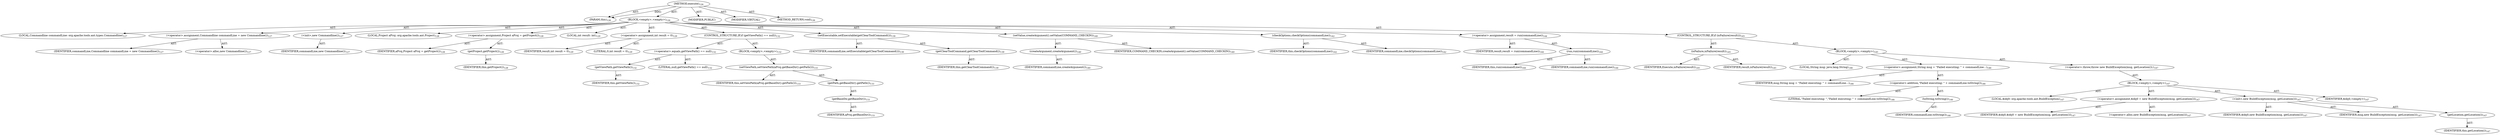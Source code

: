 digraph "execute" {  
"111669149696" [label = <(METHOD,execute)<SUB>126</SUB>> ]
"115964116992" [label = <(PARAM,this)<SUB>126</SUB>> ]
"25769803776" [label = <(BLOCK,&lt;empty&gt;,&lt;empty&gt;)<SUB>126</SUB>> ]
"94489280512" [label = <(LOCAL,Commandline commandLine: org.apache.tools.ant.types.Commandline)<SUB>127</SUB>> ]
"30064771072" [label = <(&lt;operator&gt;.assignment,Commandline commandLine = new Commandline())<SUB>127</SUB>> ]
"68719476756" [label = <(IDENTIFIER,commandLine,Commandline commandLine = new Commandline())<SUB>127</SUB>> ]
"30064771073" [label = <(&lt;operator&gt;.alloc,new Commandline())<SUB>127</SUB>> ]
"30064771074" [label = <(&lt;init&gt;,new Commandline())<SUB>127</SUB>> ]
"68719476757" [label = <(IDENTIFIER,commandLine,new Commandline())<SUB>127</SUB>> ]
"94489280513" [label = <(LOCAL,Project aProj: org.apache.tools.ant.Project)<SUB>128</SUB>> ]
"30064771075" [label = <(&lt;operator&gt;.assignment,Project aProj = getProject())<SUB>128</SUB>> ]
"68719476758" [label = <(IDENTIFIER,aProj,Project aProj = getProject())<SUB>128</SUB>> ]
"30064771076" [label = <(getProject,getProject())<SUB>128</SUB>> ]
"68719476736" [label = <(IDENTIFIER,this,getProject())<SUB>128</SUB>> ]
"94489280514" [label = <(LOCAL,int result: int)<SUB>129</SUB>> ]
"30064771077" [label = <(&lt;operator&gt;.assignment,int result = 0)<SUB>129</SUB>> ]
"68719476759" [label = <(IDENTIFIER,result,int result = 0)<SUB>129</SUB>> ]
"90194313216" [label = <(LITERAL,0,int result = 0)<SUB>129</SUB>> ]
"47244640256" [label = <(CONTROL_STRUCTURE,IF,if (getViewPath() == null))<SUB>132</SUB>> ]
"30064771078" [label = <(&lt;operator&gt;.equals,getViewPath() == null)<SUB>132</SUB>> ]
"30064771079" [label = <(getViewPath,getViewPath())<SUB>132</SUB>> ]
"68719476737" [label = <(IDENTIFIER,this,getViewPath())<SUB>132</SUB>> ]
"90194313217" [label = <(LITERAL,null,getViewPath() == null)<SUB>132</SUB>> ]
"25769803777" [label = <(BLOCK,&lt;empty&gt;,&lt;empty&gt;)<SUB>132</SUB>> ]
"30064771080" [label = <(setViewPath,setViewPath(aProj.getBaseDir().getPath()))<SUB>133</SUB>> ]
"68719476738" [label = <(IDENTIFIER,this,setViewPath(aProj.getBaseDir().getPath()))<SUB>133</SUB>> ]
"30064771081" [label = <(getPath,getBaseDir().getPath())<SUB>133</SUB>> ]
"30064771082" [label = <(getBaseDir,getBaseDir())<SUB>133</SUB>> ]
"68719476760" [label = <(IDENTIFIER,aProj,getBaseDir())<SUB>133</SUB>> ]
"30064771083" [label = <(setExecutable,setExecutable(getClearToolCommand()))<SUB>139</SUB>> ]
"68719476761" [label = <(IDENTIFIER,commandLine,setExecutable(getClearToolCommand()))<SUB>139</SUB>> ]
"30064771084" [label = <(getClearToolCommand,getClearToolCommand())<SUB>139</SUB>> ]
"68719476739" [label = <(IDENTIFIER,this,getClearToolCommand())<SUB>139</SUB>> ]
"30064771085" [label = <(setValue,createArgument().setValue(COMMAND_CHECKIN))<SUB>140</SUB>> ]
"30064771086" [label = <(createArgument,createArgument())<SUB>140</SUB>> ]
"68719476762" [label = <(IDENTIFIER,commandLine,createArgument())<SUB>140</SUB>> ]
"68719476763" [label = <(IDENTIFIER,COMMAND_CHECKIN,createArgument().setValue(COMMAND_CHECKIN))<SUB>140</SUB>> ]
"30064771087" [label = <(checkOptions,checkOptions(commandLine))<SUB>142</SUB>> ]
"68719476740" [label = <(IDENTIFIER,this,checkOptions(commandLine))<SUB>142</SUB>> ]
"68719476764" [label = <(IDENTIFIER,commandLine,checkOptions(commandLine))<SUB>142</SUB>> ]
"30064771088" [label = <(&lt;operator&gt;.assignment,result = run(commandLine))<SUB>144</SUB>> ]
"68719476765" [label = <(IDENTIFIER,result,result = run(commandLine))<SUB>144</SUB>> ]
"30064771089" [label = <(run,run(commandLine))<SUB>144</SUB>> ]
"68719476741" [label = <(IDENTIFIER,this,run(commandLine))<SUB>144</SUB>> ]
"68719476766" [label = <(IDENTIFIER,commandLine,run(commandLine))<SUB>144</SUB>> ]
"47244640257" [label = <(CONTROL_STRUCTURE,IF,if (isFailure(result)))<SUB>145</SUB>> ]
"30064771090" [label = <(isFailure,isFailure(result))<SUB>145</SUB>> ]
"68719476767" [label = <(IDENTIFIER,Execute,isFailure(result))<SUB>145</SUB>> ]
"68719476768" [label = <(IDENTIFIER,result,isFailure(result))<SUB>145</SUB>> ]
"25769803778" [label = <(BLOCK,&lt;empty&gt;,&lt;empty&gt;)<SUB>145</SUB>> ]
"94489280515" [label = <(LOCAL,String msg: java.lang.String)<SUB>146</SUB>> ]
"30064771091" [label = <(&lt;operator&gt;.assignment,String msg = &quot;Failed executing: &quot; + commandLine...)<SUB>146</SUB>> ]
"68719476769" [label = <(IDENTIFIER,msg,String msg = &quot;Failed executing: &quot; + commandLine...)<SUB>146</SUB>> ]
"30064771092" [label = <(&lt;operator&gt;.addition,&quot;Failed executing: &quot; + commandLine.toString())<SUB>146</SUB>> ]
"90194313218" [label = <(LITERAL,&quot;Failed executing: &quot;,&quot;Failed executing: &quot; + commandLine.toString())<SUB>146</SUB>> ]
"30064771093" [label = <(toString,toString())<SUB>146</SUB>> ]
"68719476770" [label = <(IDENTIFIER,commandLine,toString())<SUB>146</SUB>> ]
"30064771094" [label = <(&lt;operator&gt;.throw,throw new BuildException(msg, getLocation());)<SUB>147</SUB>> ]
"25769803779" [label = <(BLOCK,&lt;empty&gt;,&lt;empty&gt;)<SUB>147</SUB>> ]
"94489280516" [label = <(LOCAL,$obj0: org.apache.tools.ant.BuildException)<SUB>147</SUB>> ]
"30064771095" [label = <(&lt;operator&gt;.assignment,$obj0 = new BuildException(msg, getLocation()))<SUB>147</SUB>> ]
"68719476771" [label = <(IDENTIFIER,$obj0,$obj0 = new BuildException(msg, getLocation()))<SUB>147</SUB>> ]
"30064771096" [label = <(&lt;operator&gt;.alloc,new BuildException(msg, getLocation()))<SUB>147</SUB>> ]
"30064771097" [label = <(&lt;init&gt;,new BuildException(msg, getLocation()))<SUB>147</SUB>> ]
"68719476772" [label = <(IDENTIFIER,$obj0,new BuildException(msg, getLocation()))<SUB>147</SUB>> ]
"68719476773" [label = <(IDENTIFIER,msg,new BuildException(msg, getLocation()))<SUB>147</SUB>> ]
"30064771098" [label = <(getLocation,getLocation())<SUB>147</SUB>> ]
"68719476742" [label = <(IDENTIFIER,this,getLocation())<SUB>147</SUB>> ]
"68719476774" [label = <(IDENTIFIER,$obj0,&lt;empty&gt;)<SUB>147</SUB>> ]
"133143986182" [label = <(MODIFIER,PUBLIC)> ]
"133143986183" [label = <(MODIFIER,VIRTUAL)> ]
"128849018880" [label = <(METHOD_RETURN,void)<SUB>126</SUB>> ]
  "111669149696" -> "115964116992"  [ label = "AST: "] 
  "111669149696" -> "25769803776"  [ label = "AST: "] 
  "111669149696" -> "133143986182"  [ label = "AST: "] 
  "111669149696" -> "133143986183"  [ label = "AST: "] 
  "111669149696" -> "128849018880"  [ label = "AST: "] 
  "25769803776" -> "94489280512"  [ label = "AST: "] 
  "25769803776" -> "30064771072"  [ label = "AST: "] 
  "25769803776" -> "30064771074"  [ label = "AST: "] 
  "25769803776" -> "94489280513"  [ label = "AST: "] 
  "25769803776" -> "30064771075"  [ label = "AST: "] 
  "25769803776" -> "94489280514"  [ label = "AST: "] 
  "25769803776" -> "30064771077"  [ label = "AST: "] 
  "25769803776" -> "47244640256"  [ label = "AST: "] 
  "25769803776" -> "30064771083"  [ label = "AST: "] 
  "25769803776" -> "30064771085"  [ label = "AST: "] 
  "25769803776" -> "30064771087"  [ label = "AST: "] 
  "25769803776" -> "30064771088"  [ label = "AST: "] 
  "25769803776" -> "47244640257"  [ label = "AST: "] 
  "30064771072" -> "68719476756"  [ label = "AST: "] 
  "30064771072" -> "30064771073"  [ label = "AST: "] 
  "30064771074" -> "68719476757"  [ label = "AST: "] 
  "30064771075" -> "68719476758"  [ label = "AST: "] 
  "30064771075" -> "30064771076"  [ label = "AST: "] 
  "30064771076" -> "68719476736"  [ label = "AST: "] 
  "30064771077" -> "68719476759"  [ label = "AST: "] 
  "30064771077" -> "90194313216"  [ label = "AST: "] 
  "47244640256" -> "30064771078"  [ label = "AST: "] 
  "47244640256" -> "25769803777"  [ label = "AST: "] 
  "30064771078" -> "30064771079"  [ label = "AST: "] 
  "30064771078" -> "90194313217"  [ label = "AST: "] 
  "30064771079" -> "68719476737"  [ label = "AST: "] 
  "25769803777" -> "30064771080"  [ label = "AST: "] 
  "30064771080" -> "68719476738"  [ label = "AST: "] 
  "30064771080" -> "30064771081"  [ label = "AST: "] 
  "30064771081" -> "30064771082"  [ label = "AST: "] 
  "30064771082" -> "68719476760"  [ label = "AST: "] 
  "30064771083" -> "68719476761"  [ label = "AST: "] 
  "30064771083" -> "30064771084"  [ label = "AST: "] 
  "30064771084" -> "68719476739"  [ label = "AST: "] 
  "30064771085" -> "30064771086"  [ label = "AST: "] 
  "30064771085" -> "68719476763"  [ label = "AST: "] 
  "30064771086" -> "68719476762"  [ label = "AST: "] 
  "30064771087" -> "68719476740"  [ label = "AST: "] 
  "30064771087" -> "68719476764"  [ label = "AST: "] 
  "30064771088" -> "68719476765"  [ label = "AST: "] 
  "30064771088" -> "30064771089"  [ label = "AST: "] 
  "30064771089" -> "68719476741"  [ label = "AST: "] 
  "30064771089" -> "68719476766"  [ label = "AST: "] 
  "47244640257" -> "30064771090"  [ label = "AST: "] 
  "47244640257" -> "25769803778"  [ label = "AST: "] 
  "30064771090" -> "68719476767"  [ label = "AST: "] 
  "30064771090" -> "68719476768"  [ label = "AST: "] 
  "25769803778" -> "94489280515"  [ label = "AST: "] 
  "25769803778" -> "30064771091"  [ label = "AST: "] 
  "25769803778" -> "30064771094"  [ label = "AST: "] 
  "30064771091" -> "68719476769"  [ label = "AST: "] 
  "30064771091" -> "30064771092"  [ label = "AST: "] 
  "30064771092" -> "90194313218"  [ label = "AST: "] 
  "30064771092" -> "30064771093"  [ label = "AST: "] 
  "30064771093" -> "68719476770"  [ label = "AST: "] 
  "30064771094" -> "25769803779"  [ label = "AST: "] 
  "25769803779" -> "94489280516"  [ label = "AST: "] 
  "25769803779" -> "30064771095"  [ label = "AST: "] 
  "25769803779" -> "30064771097"  [ label = "AST: "] 
  "25769803779" -> "68719476774"  [ label = "AST: "] 
  "30064771095" -> "68719476771"  [ label = "AST: "] 
  "30064771095" -> "30064771096"  [ label = "AST: "] 
  "30064771097" -> "68719476772"  [ label = "AST: "] 
  "30064771097" -> "68719476773"  [ label = "AST: "] 
  "30064771097" -> "30064771098"  [ label = "AST: "] 
  "30064771098" -> "68719476742"  [ label = "AST: "] 
  "111669149696" -> "115964116992"  [ label = "DDG: "] 
}
